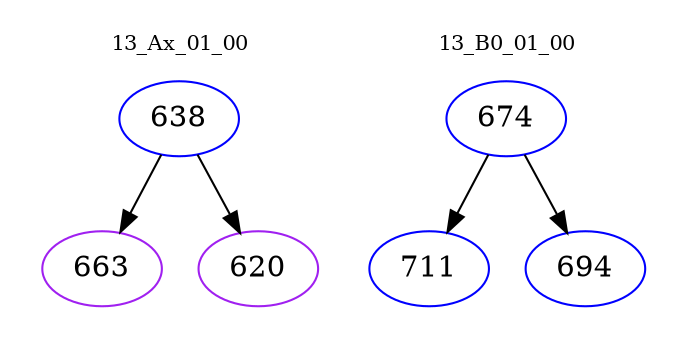 digraph{
subgraph cluster_0 {
color = white
label = "13_Ax_01_00";
fontsize=10;
T0_638 [label="638", color="blue"]
T0_638 -> T0_663 [color="black"]
T0_663 [label="663", color="purple"]
T0_638 -> T0_620 [color="black"]
T0_620 [label="620", color="purple"]
}
subgraph cluster_1 {
color = white
label = "13_B0_01_00";
fontsize=10;
T1_674 [label="674", color="blue"]
T1_674 -> T1_711 [color="black"]
T1_711 [label="711", color="blue"]
T1_674 -> T1_694 [color="black"]
T1_694 [label="694", color="blue"]
}
}
